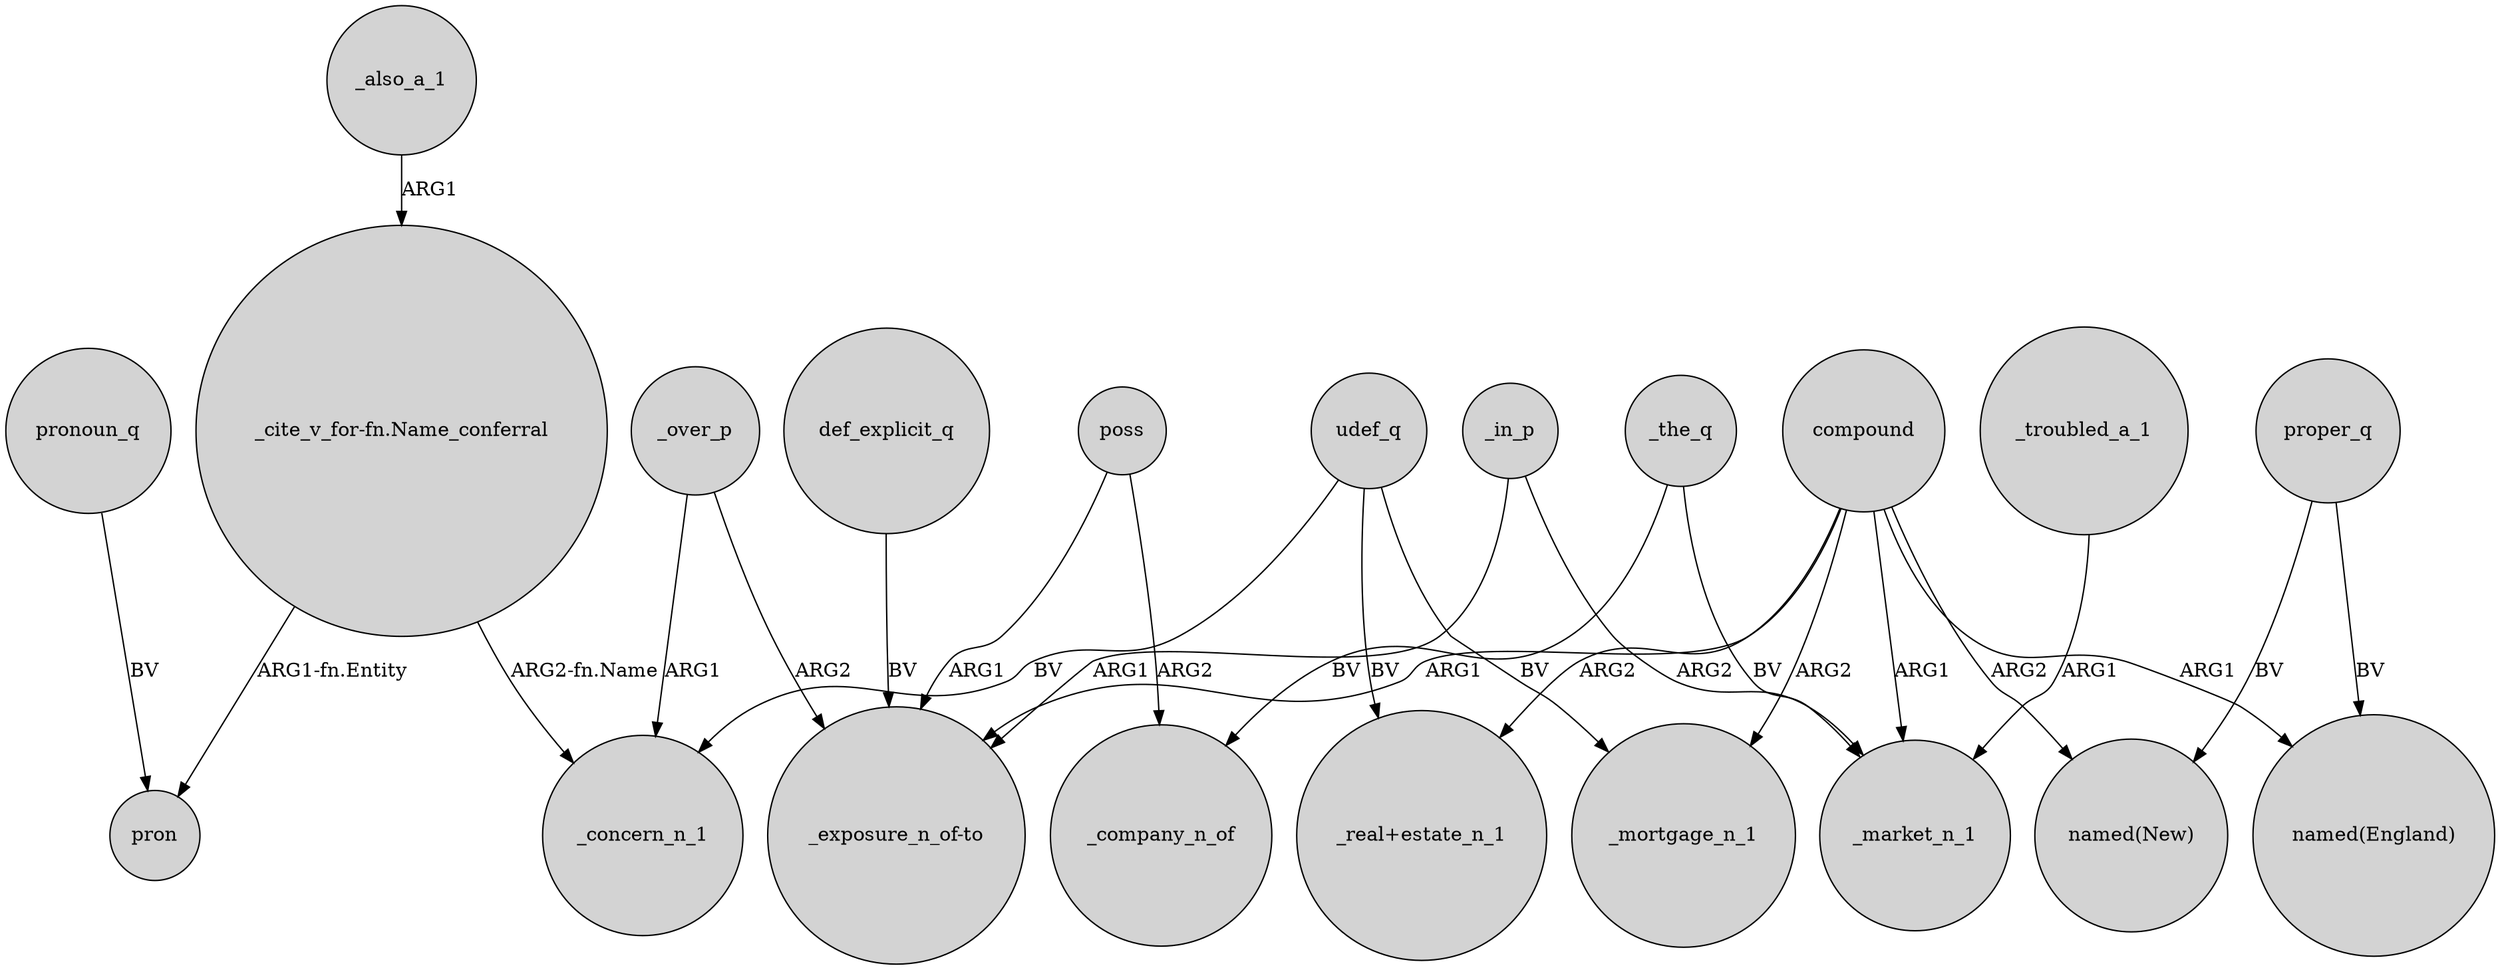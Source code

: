 digraph {
	node [shape=circle style=filled]
	_also_a_1 -> "_cite_v_for-fn.Name_conferral" [label=ARG1]
	_in_p -> "_exposure_n_of-to" [label=ARG1]
	compound -> "named(New)" [label=ARG2]
	"_cite_v_for-fn.Name_conferral" -> _concern_n_1 [label="ARG2-fn.Name"]
	poss -> "_exposure_n_of-to" [label=ARG1]
	proper_q -> "named(New)" [label=BV]
	compound -> "_real+estate_n_1" [label=ARG2]
	_over_p -> _concern_n_1 [label=ARG1]
	_the_q -> _market_n_1 [label=BV]
	_troubled_a_1 -> _market_n_1 [label=ARG1]
	proper_q -> "named(England)" [label=BV]
	pronoun_q -> pron [label=BV]
	compound -> _mortgage_n_1 [label=ARG2]
	udef_q -> _mortgage_n_1 [label=BV]
	poss -> _company_n_of [label=ARG2]
	_in_p -> _market_n_1 [label=ARG2]
	def_explicit_q -> "_exposure_n_of-to" [label=BV]
	_over_p -> "_exposure_n_of-to" [label=ARG2]
	udef_q -> _concern_n_1 [label=BV]
	compound -> "_exposure_n_of-to" [label=ARG1]
	compound -> "named(England)" [label=ARG1]
	compound -> _market_n_1 [label=ARG1]
	udef_q -> "_real+estate_n_1" [label=BV]
	_the_q -> _company_n_of [label=BV]
	"_cite_v_for-fn.Name_conferral" -> pron [label="ARG1-fn.Entity"]
}
